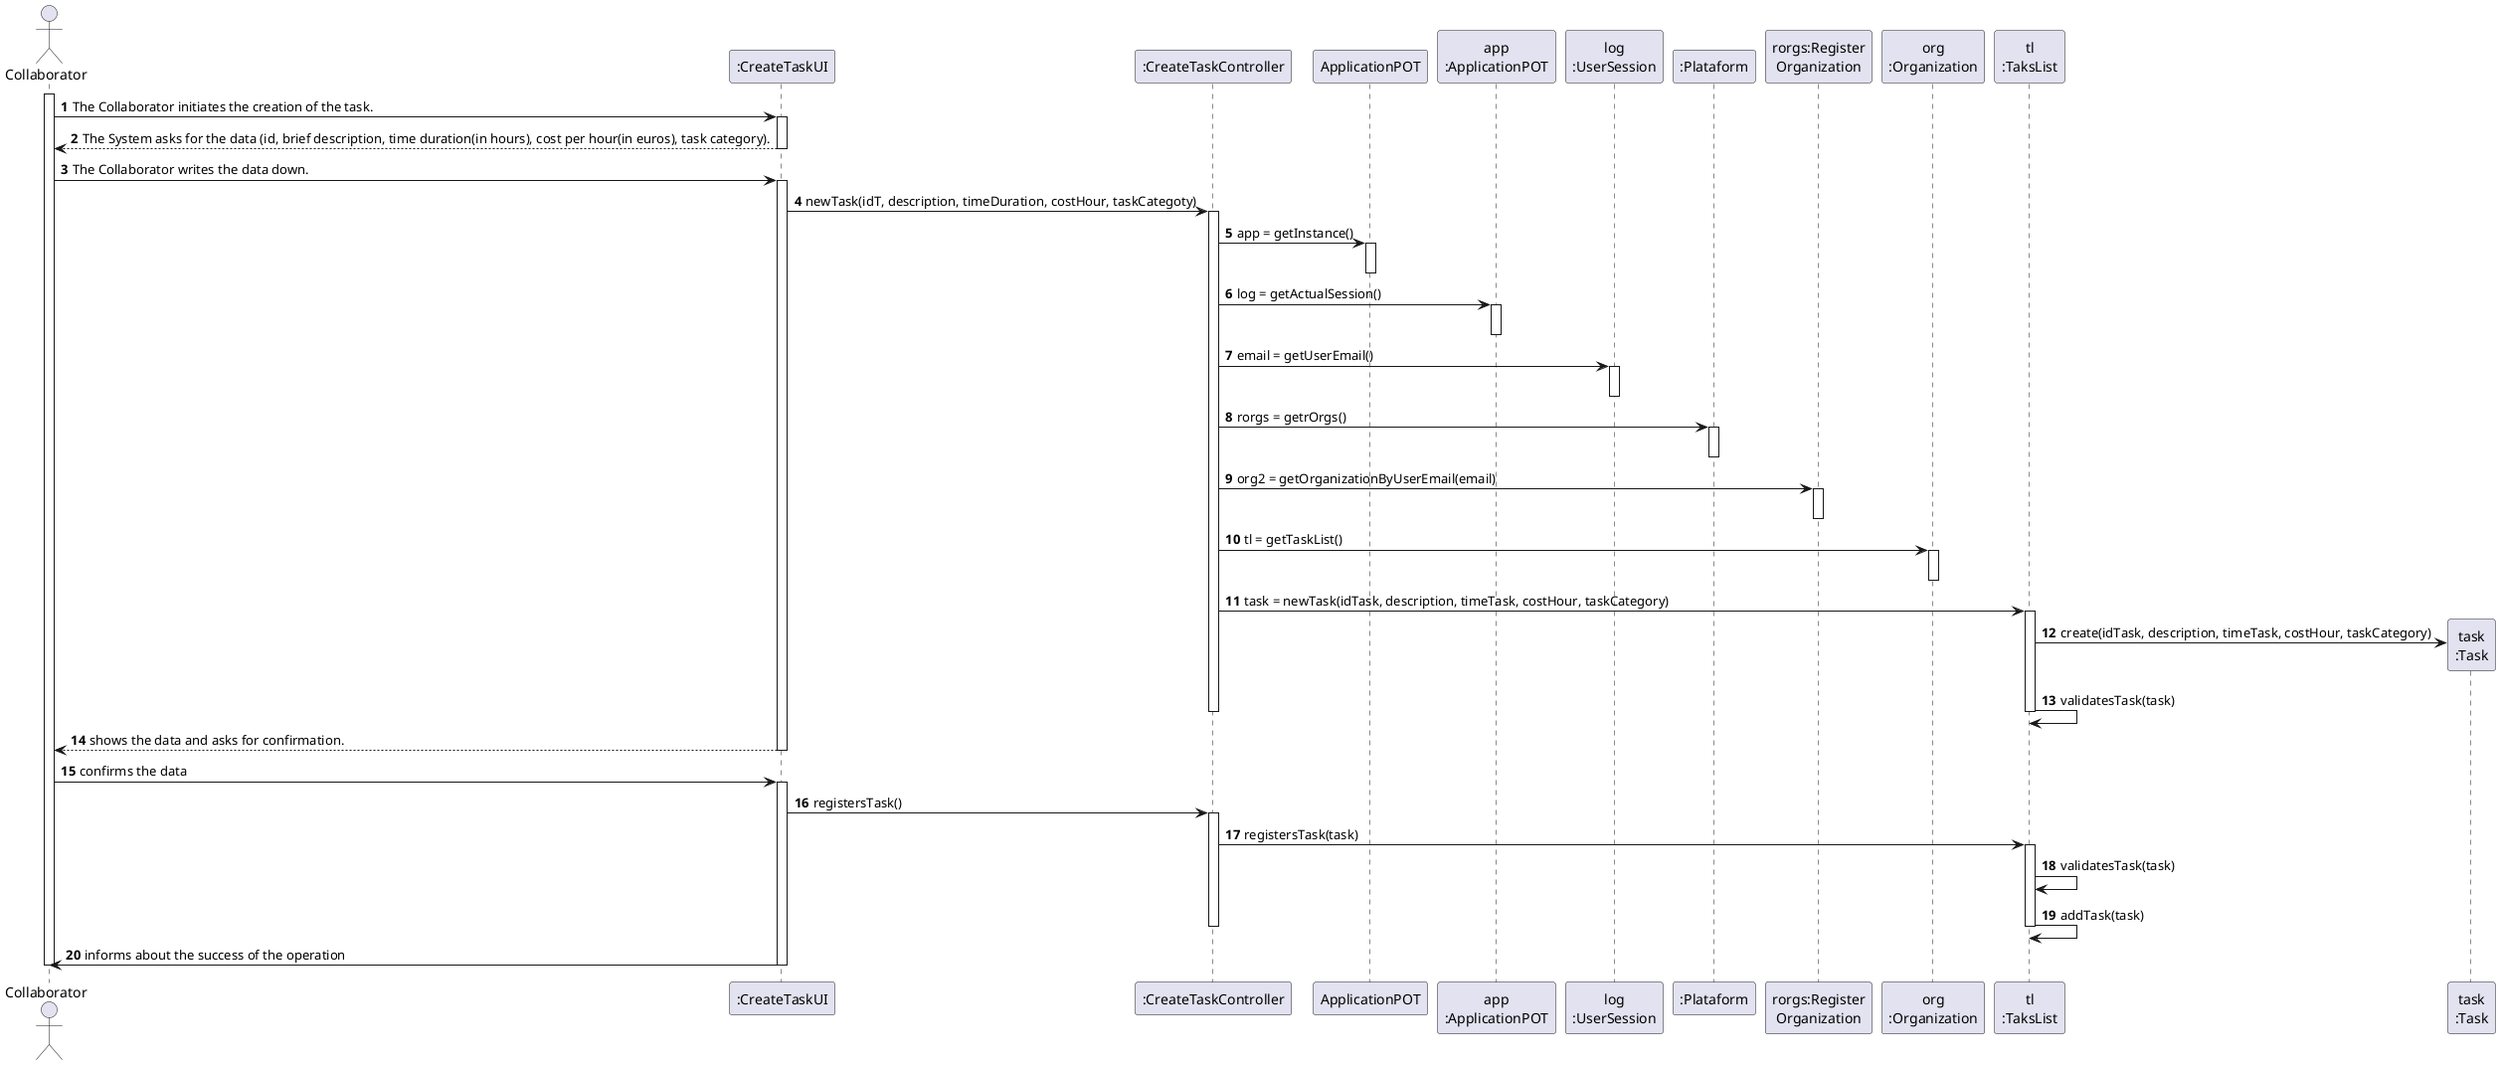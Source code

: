 @startuml
autonumber
'hide footbox
actor "Collaborator" as ADM

participant ":CreateTaskUI" as UI
participant ":CreateTaskController" as CTRL
participant "ApplicationPOT" as _APP
participant "app\n:ApplicationPOT" as APP
participant "log\n:UserSession" as SESSAO
participant ":Plataform" as PLAT
participant "rorgs:Register\nOrganization" as RORGS
participant "org\n:Organization" as ORG
participant "tl\n:TaksList" as LTASKS
participant "task\n:Task" as TAREFA


activate ADM
ADM -> UI : The Collaborator initiates the creation of the task.
activate UI
UI --> ADM : The System asks for the data (id, brief description, time duration(in hours), cost per hour(in euros), task category).
deactivate UI

ADM -> UI : The Collaborator writes the data down.
activate UI

UI -> CTRL : newTask(idT, description, timeDuration, costHour, taskCategoty)
activate CTRL

CTRL -> _APP : app = getInstance()
activate _APP
deactivate _APP

CTRL -> APP : log = getActualSession()
activate APP
deactivate APP

CTRL -> SESSAO : email = getUserEmail()
activate SESSAO
deactivate SESSAO

CTRL -> PLAT : rorgs = getrOrgs()
activate PLAT
deactivate PLAT

CTRL -> RORGS : org2 = getOrganizationByUserEmail(email)
activate RORGS
deactivate RORGS

CTRL -> ORG : tl = getTaskList()
activate ORG
deactivate ORG

CTRL -> LTASKS : task = newTask(idTask, description, timeTask, costHour, taskCategory)
activate LTASKS

LTASKS -> TAREFA** : create(idTask, description, timeTask, costHour, taskCategory)

LTASKS -> LTASKS : validatesTask(task)

deactivate CTRL
deactivate LTASKS

UI --> ADM : shows the data and asks for confirmation.
deactivate UI

ADM -> UI : confirms the data
activate UI

UI -> CTRL : registersTask()
activate CTRL

CTRL -> LTASKS : registersTask(task)
activate LTASKS

LTASKS -> LTASKS : validatesTask(task)
LTASKS -> LTASKS : addTask(task)
deactivate LTASKS
deactivate CTRL

UI -> ADM : informs about the success of the operation
deactivate UI
deactivate ADM



@enduml
